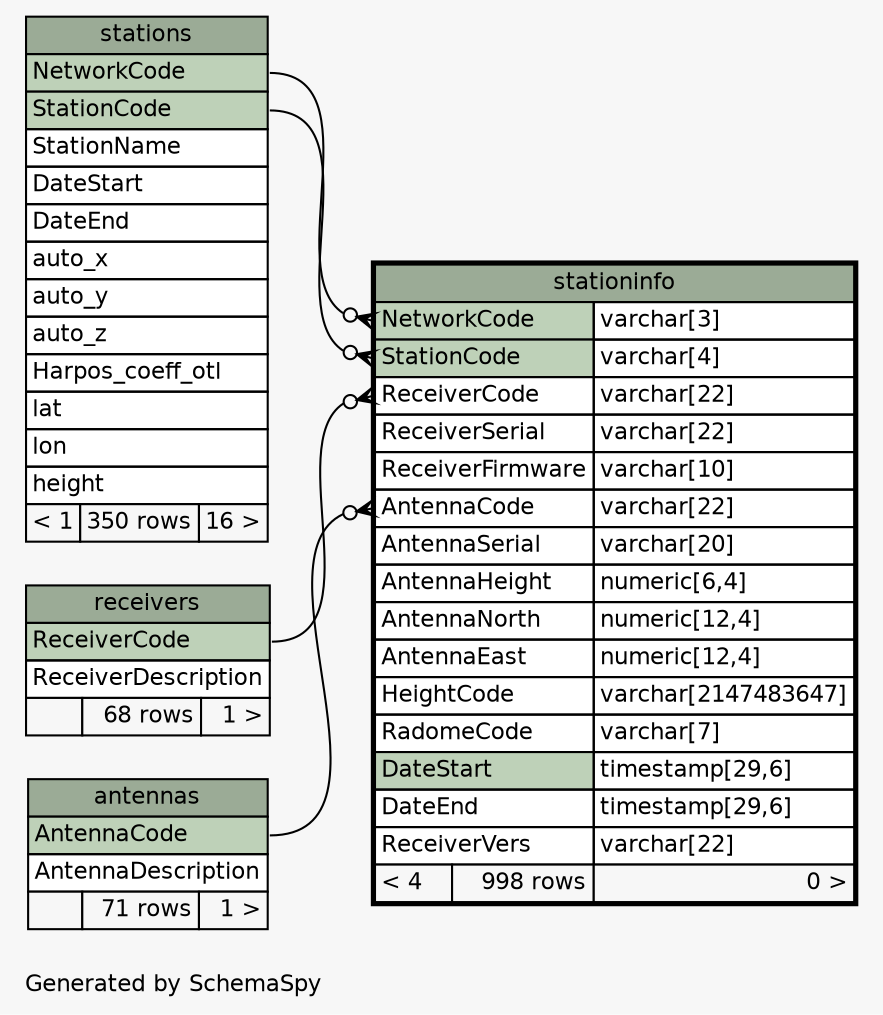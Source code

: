 // dot 2.36.0 on Linux 4.4.0-59-generic
// SchemaSpy rev 590
digraph "oneDegreeRelationshipsDiagram" {
  graph [
    rankdir="RL"
    bgcolor="#f7f7f7"
    label="\nGenerated by SchemaSpy"
    labeljust="l"
    nodesep="0.18"
    ranksep="0.46"
    fontname="Helvetica"
    fontsize="11"
  ];
  node [
    fontname="Helvetica"
    fontsize="11"
    shape="plaintext"
  ];
  edge [
    arrowsize="0.8"
  ];
  "stationinfo":"AntennaCode":w -> "antennas":"AntennaCode":e [arrowhead=none dir=back arrowtail=crowodot];
  "stationinfo":"NetworkCode":w -> "stations":"NetworkCode":e [arrowhead=none dir=back arrowtail=crowodot];
  "stationinfo":"ReceiverCode":w -> "receivers":"ReceiverCode":e [arrowhead=none dir=back arrowtail=crowodot];
  "stationinfo":"StationCode":w -> "stations":"StationCode":e [arrowhead=none dir=back arrowtail=crowodot];
  "antennas" [
    label=<
    <TABLE BORDER="0" CELLBORDER="1" CELLSPACING="0" BGCOLOR="#ffffff">
      <TR><TD COLSPAN="3" BGCOLOR="#9bab96" ALIGN="CENTER">antennas</TD></TR>
      <TR><TD PORT="AntennaCode" COLSPAN="3" BGCOLOR="#bed1b8" ALIGN="LEFT">AntennaCode</TD></TR>
      <TR><TD PORT="AntennaDescription" COLSPAN="3" ALIGN="LEFT">AntennaDescription</TD></TR>
      <TR><TD ALIGN="LEFT" BGCOLOR="#f7f7f7">  </TD><TD ALIGN="RIGHT" BGCOLOR="#f7f7f7">71 rows</TD><TD ALIGN="RIGHT" BGCOLOR="#f7f7f7">1 &gt;</TD></TR>
    </TABLE>>
    URL="antennas.html"
    tooltip="antennas"
  ];
  "receivers" [
    label=<
    <TABLE BORDER="0" CELLBORDER="1" CELLSPACING="0" BGCOLOR="#ffffff">
      <TR><TD COLSPAN="3" BGCOLOR="#9bab96" ALIGN="CENTER">receivers</TD></TR>
      <TR><TD PORT="ReceiverCode" COLSPAN="3" BGCOLOR="#bed1b8" ALIGN="LEFT">ReceiverCode</TD></TR>
      <TR><TD PORT="ReceiverDescription" COLSPAN="3" ALIGN="LEFT">ReceiverDescription</TD></TR>
      <TR><TD ALIGN="LEFT" BGCOLOR="#f7f7f7">  </TD><TD ALIGN="RIGHT" BGCOLOR="#f7f7f7">68 rows</TD><TD ALIGN="RIGHT" BGCOLOR="#f7f7f7">1 &gt;</TD></TR>
    </TABLE>>
    URL="receivers.html"
    tooltip="receivers"
  ];
  "stationinfo" [
    label=<
    <TABLE BORDER="2" CELLBORDER="1" CELLSPACING="0" BGCOLOR="#ffffff">
      <TR><TD COLSPAN="3" BGCOLOR="#9bab96" ALIGN="CENTER">stationinfo</TD></TR>
      <TR><TD PORT="NetworkCode" COLSPAN="2" BGCOLOR="#bed1b8" ALIGN="LEFT">NetworkCode</TD><TD PORT="NetworkCode.type" ALIGN="LEFT">varchar[3]</TD></TR>
      <TR><TD PORT="StationCode" COLSPAN="2" BGCOLOR="#bed1b8" ALIGN="LEFT">StationCode</TD><TD PORT="StationCode.type" ALIGN="LEFT">varchar[4]</TD></TR>
      <TR><TD PORT="ReceiverCode" COLSPAN="2" ALIGN="LEFT">ReceiverCode</TD><TD PORT="ReceiverCode.type" ALIGN="LEFT">varchar[22]</TD></TR>
      <TR><TD PORT="ReceiverSerial" COLSPAN="2" ALIGN="LEFT">ReceiverSerial</TD><TD PORT="ReceiverSerial.type" ALIGN="LEFT">varchar[22]</TD></TR>
      <TR><TD PORT="ReceiverFirmware" COLSPAN="2" ALIGN="LEFT">ReceiverFirmware</TD><TD PORT="ReceiverFirmware.type" ALIGN="LEFT">varchar[10]</TD></TR>
      <TR><TD PORT="AntennaCode" COLSPAN="2" ALIGN="LEFT">AntennaCode</TD><TD PORT="AntennaCode.type" ALIGN="LEFT">varchar[22]</TD></TR>
      <TR><TD PORT="AntennaSerial" COLSPAN="2" ALIGN="LEFT">AntennaSerial</TD><TD PORT="AntennaSerial.type" ALIGN="LEFT">varchar[20]</TD></TR>
      <TR><TD PORT="AntennaHeight" COLSPAN="2" ALIGN="LEFT">AntennaHeight</TD><TD PORT="AntennaHeight.type" ALIGN="LEFT">numeric[6,4]</TD></TR>
      <TR><TD PORT="AntennaNorth" COLSPAN="2" ALIGN="LEFT">AntennaNorth</TD><TD PORT="AntennaNorth.type" ALIGN="LEFT">numeric[12,4]</TD></TR>
      <TR><TD PORT="AntennaEast" COLSPAN="2" ALIGN="LEFT">AntennaEast</TD><TD PORT="AntennaEast.type" ALIGN="LEFT">numeric[12,4]</TD></TR>
      <TR><TD PORT="HeightCode" COLSPAN="2" ALIGN="LEFT">HeightCode</TD><TD PORT="HeightCode.type" ALIGN="LEFT">varchar[2147483647]</TD></TR>
      <TR><TD PORT="RadomeCode" COLSPAN="2" ALIGN="LEFT">RadomeCode</TD><TD PORT="RadomeCode.type" ALIGN="LEFT">varchar[7]</TD></TR>
      <TR><TD PORT="DateStart" COLSPAN="2" BGCOLOR="#bed1b8" ALIGN="LEFT">DateStart</TD><TD PORT="DateStart.type" ALIGN="LEFT">timestamp[29,6]</TD></TR>
      <TR><TD PORT="DateEnd" COLSPAN="2" ALIGN="LEFT">DateEnd</TD><TD PORT="DateEnd.type" ALIGN="LEFT">timestamp[29,6]</TD></TR>
      <TR><TD PORT="ReceiverVers" COLSPAN="2" ALIGN="LEFT">ReceiverVers</TD><TD PORT="ReceiverVers.type" ALIGN="LEFT">varchar[22]</TD></TR>
      <TR><TD ALIGN="LEFT" BGCOLOR="#f7f7f7">&lt; 4</TD><TD ALIGN="RIGHT" BGCOLOR="#f7f7f7">998 rows</TD><TD ALIGN="RIGHT" BGCOLOR="#f7f7f7">0 &gt;</TD></TR>
    </TABLE>>
    URL="stationinfo.html"
    tooltip="stationinfo"
  ];
  "stations" [
    label=<
    <TABLE BORDER="0" CELLBORDER="1" CELLSPACING="0" BGCOLOR="#ffffff">
      <TR><TD COLSPAN="3" BGCOLOR="#9bab96" ALIGN="CENTER">stations</TD></TR>
      <TR><TD PORT="NetworkCode" COLSPAN="3" BGCOLOR="#bed1b8" ALIGN="LEFT">NetworkCode</TD></TR>
      <TR><TD PORT="StationCode" COLSPAN="3" BGCOLOR="#bed1b8" ALIGN="LEFT">StationCode</TD></TR>
      <TR><TD PORT="StationName" COLSPAN="3" ALIGN="LEFT">StationName</TD></TR>
      <TR><TD PORT="DateStart" COLSPAN="3" ALIGN="LEFT">DateStart</TD></TR>
      <TR><TD PORT="DateEnd" COLSPAN="3" ALIGN="LEFT">DateEnd</TD></TR>
      <TR><TD PORT="auto_x" COLSPAN="3" ALIGN="LEFT">auto_x</TD></TR>
      <TR><TD PORT="auto_y" COLSPAN="3" ALIGN="LEFT">auto_y</TD></TR>
      <TR><TD PORT="auto_z" COLSPAN="3" ALIGN="LEFT">auto_z</TD></TR>
      <TR><TD PORT="Harpos_coeff_otl" COLSPAN="3" ALIGN="LEFT">Harpos_coeff_otl</TD></TR>
      <TR><TD PORT="lat" COLSPAN="3" ALIGN="LEFT">lat</TD></TR>
      <TR><TD PORT="lon" COLSPAN="3" ALIGN="LEFT">lon</TD></TR>
      <TR><TD PORT="height" COLSPAN="3" ALIGN="LEFT">height</TD></TR>
      <TR><TD ALIGN="LEFT" BGCOLOR="#f7f7f7">&lt; 1</TD><TD ALIGN="RIGHT" BGCOLOR="#f7f7f7">350 rows</TD><TD ALIGN="RIGHT" BGCOLOR="#f7f7f7">16 &gt;</TD></TR>
    </TABLE>>
    URL="stations.html"
    tooltip="stations"
  ];
}

